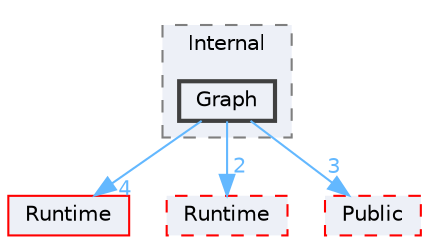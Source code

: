 digraph "Graph"
{
 // INTERACTIVE_SVG=YES
 // LATEX_PDF_SIZE
  bgcolor="transparent";
  edge [fontname=Helvetica,fontsize=10,labelfontname=Helvetica,labelfontsize=10];
  node [fontname=Helvetica,fontsize=10,shape=box,height=0.2,width=0.4];
  compound=true
  subgraph clusterdir_9c75991b0a5180e64cb5410561cff2b4 {
    graph [ bgcolor="#edf0f7", pencolor="grey50", label="Internal", fontname=Helvetica,fontsize=10 style="filled,dashed", URL="dir_9c75991b0a5180e64cb5410561cff2b4.html",tooltip=""]
  dir_b1a035754ec3525322c57ef123b3c49c [label="Graph", fillcolor="#edf0f7", color="grey25", style="filled,bold", URL="dir_b1a035754ec3525322c57ef123b3c49c.html",tooltip=""];
  }
  dir_7536b172fbd480bfd146a1b1acd6856b [label="Runtime", fillcolor="#edf0f7", color="red", style="filled", URL="dir_7536b172fbd480bfd146a1b1acd6856b.html",tooltip=""];
  dir_a60e1ce30f7313164a0e11a69cddad56 [label="Runtime", fillcolor="#edf0f7", color="red", style="filled,dashed", URL="dir_a60e1ce30f7313164a0e11a69cddad56.html",tooltip=""];
  dir_d648a13db9274bdc4841efe443a96b2c [label="Public", fillcolor="#edf0f7", color="red", style="filled,dashed", URL="dir_d648a13db9274bdc4841efe443a96b2c.html",tooltip=""];
  dir_b1a035754ec3525322c57ef123b3c49c->dir_7536b172fbd480bfd146a1b1acd6856b [headlabel="4", labeldistance=1.5 headhref="dir_000450_000984.html" href="dir_000450_000984.html" color="steelblue1" fontcolor="steelblue1"];
  dir_b1a035754ec3525322c57ef123b3c49c->dir_a60e1ce30f7313164a0e11a69cddad56 [headlabel="2", labeldistance=1.5 headhref="dir_000450_000983.html" href="dir_000450_000983.html" color="steelblue1" fontcolor="steelblue1"];
  dir_b1a035754ec3525322c57ef123b3c49c->dir_d648a13db9274bdc4841efe443a96b2c [headlabel="3", labeldistance=1.5 headhref="dir_000450_000787.html" href="dir_000450_000787.html" color="steelblue1" fontcolor="steelblue1"];
}
